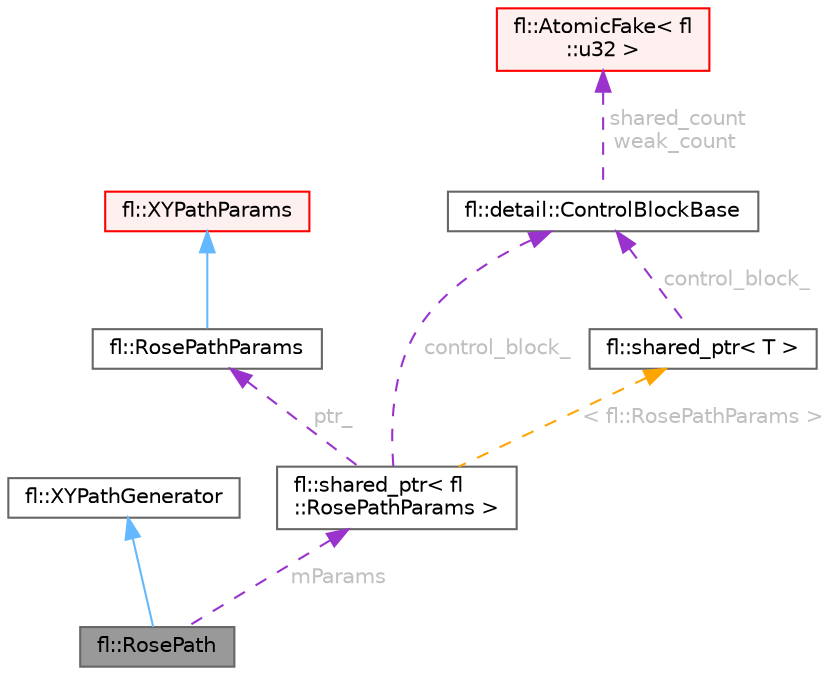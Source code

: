 digraph "fl::RosePath"
{
 // INTERACTIVE_SVG=YES
 // LATEX_PDF_SIZE
  bgcolor="transparent";
  edge [fontname=Helvetica,fontsize=10,labelfontname=Helvetica,labelfontsize=10];
  node [fontname=Helvetica,fontsize=10,shape=box,height=0.2,width=0.4];
  Node1 [id="Node000001",label="fl::RosePath",height=0.2,width=0.4,color="gray40", fillcolor="grey60", style="filled", fontcolor="black",tooltip=" "];
  Node2 -> Node1 [id="edge1_Node000001_Node000002",dir="back",color="steelblue1",style="solid",tooltip=" "];
  Node2 [id="Node000002",label="fl::XYPathGenerator",height=0.2,width=0.4,color="gray40", fillcolor="white", style="filled",URL="$d9/d43/classfl_1_1_x_y_path_generator.html",tooltip=" "];
  Node3 -> Node1 [id="edge2_Node000001_Node000003",dir="back",color="darkorchid3",style="dashed",tooltip=" ",label=" mParams",fontcolor="grey" ];
  Node3 [id="Node000003",label="fl::shared_ptr\< fl\l::RosePathParams \>",height=0.2,width=0.4,color="gray40", fillcolor="white", style="filled",URL="$d1/d74/classfl_1_1shared__ptr.html",tooltip=" "];
  Node4 -> Node3 [id="edge3_Node000003_Node000004",dir="back",color="darkorchid3",style="dashed",tooltip=" ",label=" ptr_",fontcolor="grey" ];
  Node4 [id="Node000004",label="fl::RosePathParams",height=0.2,width=0.4,color="gray40", fillcolor="white", style="filled",URL="$dc/dc2/classfl_1_1_rose_path_params.html",tooltip=" "];
  Node5 -> Node4 [id="edge4_Node000004_Node000005",dir="back",color="steelblue1",style="solid",tooltip=" "];
  Node5 [id="Node000005",label="fl::XYPathParams",height=0.2,width=0.4,color="red", fillcolor="#FFF0F0", style="filled",URL="$da/d32/classfl_1_1_x_y_path_params.html",tooltip=" "];
  Node8 -> Node3 [id="edge5_Node000003_Node000008",dir="back",color="darkorchid3",style="dashed",tooltip=" ",label=" control_block_",fontcolor="grey" ];
  Node8 [id="Node000008",label="fl::detail::ControlBlockBase",height=0.2,width=0.4,color="gray40", fillcolor="white", style="filled",URL="$d4/dc0/structfl_1_1detail_1_1_control_block_base.html",tooltip=" "];
  Node9 -> Node8 [id="edge6_Node000008_Node000009",dir="back",color="darkorchid3",style="dashed",tooltip=" ",label=" shared_count\nweak_count",fontcolor="grey" ];
  Node9 [id="Node000009",label="fl::AtomicFake\< fl\l::u32 \>",height=0.2,width=0.4,color="red", fillcolor="#FFF0F0", style="filled",URL="$da/d98/classfl_1_1_atomic_fake.html",tooltip=" "];
  Node11 -> Node3 [id="edge7_Node000003_Node000011",dir="back",color="orange",style="dashed",tooltip=" ",label=" \< fl::RosePathParams \>",fontcolor="grey" ];
  Node11 [id="Node000011",label="fl::shared_ptr\< T \>",height=0.2,width=0.4,color="gray40", fillcolor="white", style="filled",URL="$d1/d74/classfl_1_1shared__ptr.html",tooltip=" "];
  Node8 -> Node11 [id="edge8_Node000011_Node000008",dir="back",color="darkorchid3",style="dashed",tooltip=" ",label=" control_block_",fontcolor="grey" ];
}
